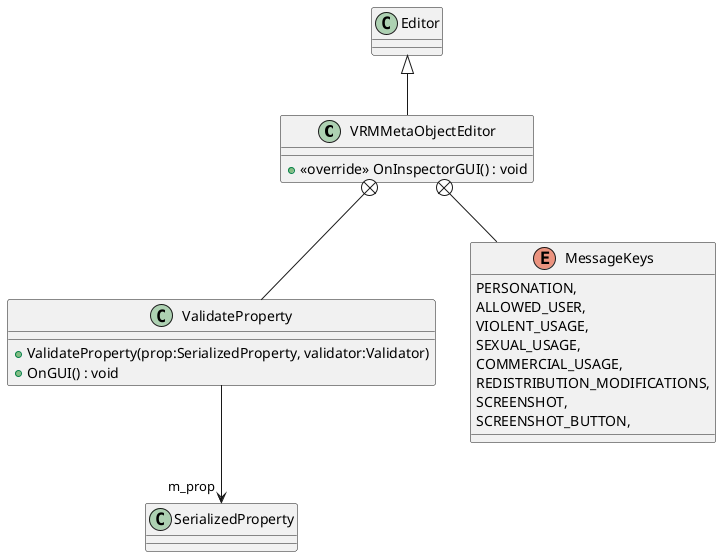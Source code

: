 @startuml
class VRMMetaObjectEditor {
    + <<override>> OnInspectorGUI() : void
}
class ValidateProperty {
    + ValidateProperty(prop:SerializedProperty, validator:Validator)
    + OnGUI() : void
}
enum MessageKeys {
    PERSONATION,
    ALLOWED_USER,
    VIOLENT_USAGE,
    SEXUAL_USAGE,
    COMMERCIAL_USAGE,
    REDISTRIBUTION_MODIFICATIONS,
    SCREENSHOT,
    SCREENSHOT_BUTTON,
}
Editor <|-- VRMMetaObjectEditor
VRMMetaObjectEditor +-- ValidateProperty
ValidateProperty --> "m_prop" SerializedProperty
VRMMetaObjectEditor +-- MessageKeys
@enduml
